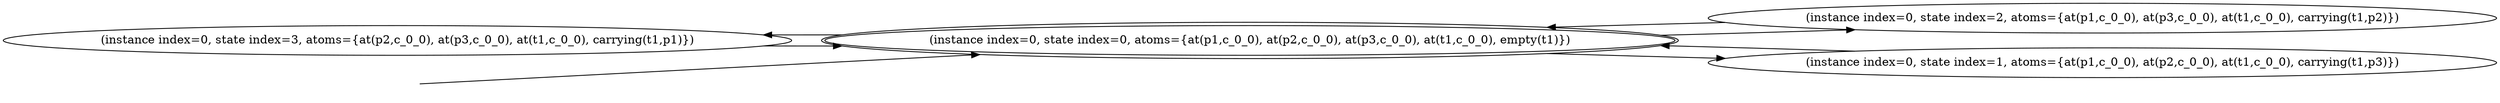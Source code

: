 digraph {
rankdir="LR"
s3[label="(instance index=0, state index=3, atoms={at(p2,c_0_0), at(p3,c_0_0), at(t1,c_0_0), carrying(t1,p1)})"]
s2[label="(instance index=0, state index=2, atoms={at(p1,c_0_0), at(p3,c_0_0), at(t1,c_0_0), carrying(t1,p2)})"]
s1[label="(instance index=0, state index=1, atoms={at(p1,c_0_0), at(p2,c_0_0), at(t1,c_0_0), carrying(t1,p3)})"]
s0[peripheries=2,label="(instance index=0, state index=0, atoms={at(p1,c_0_0), at(p2,c_0_0), at(p3,c_0_0), at(t1,c_0_0), empty(t1)})"]
Dangling [ label = "", style = invis ]
{ rank = same; Dangling }
Dangling -> s0
{ rank = same; s0}
{ rank = same; s0}
{
s3->s0
s2->s0
s1->s0
}
{
s0->s3
s0->s2
s0->s1
}
}
